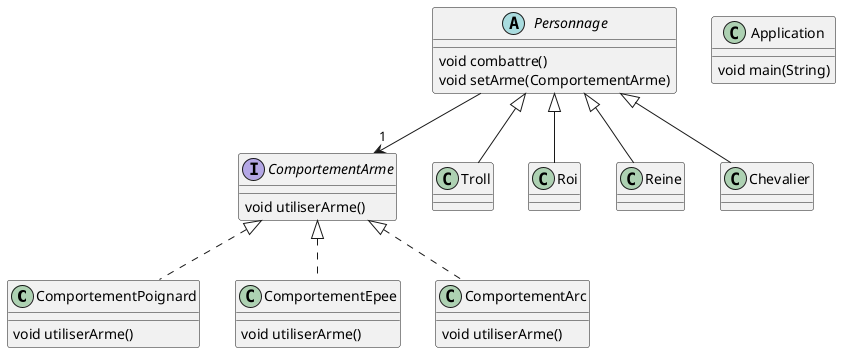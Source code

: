 @startuml

' definitions
' -----------

' package "comportements.impl"
class ComportementPoignard
class ComportementEpee
class ComportementArc
' end package

' package "comportements"
interface ComportementArme
' end package

' package "appli"
class Troll
class Roi
class Reine
abstract Personnage
class Chevalier
class Application
' end package

' content
' -------

' Reine:
Personnage <|-- Reine

' Troll:
Personnage <|-- Troll

' ComportementPoignard:
ComportementArme <|.. ComportementPoignard
ComportementPoignard : void utiliserArme()

' Chevalier:
Personnage <|-- Chevalier

' Roi:
Personnage <|-- Roi

' Personnage:
Personnage --> "1" ComportementArme
Personnage : void combattre()
Personnage : void setArme(ComportementArme)

' Application:
Application : void main(String)

' ComportementArme:
ComportementArme : void utiliserArme()

' ComportementEpee:
ComportementArme <|.. ComportementEpee
ComportementEpee : void utiliserArme()

' ComportementArc:
ComportementArme <|.. ComportementArc
ComportementArc : void utiliserArme()

@enduml
